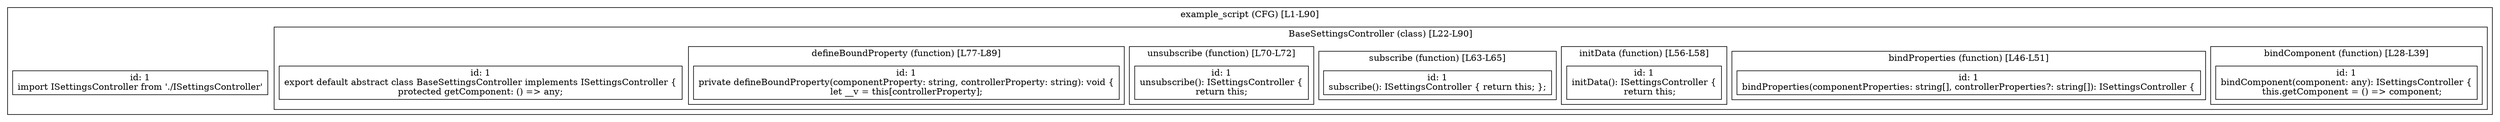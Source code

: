 digraph "99.ts" {
  subgraph "cluster_1" {
    label="example_script (CFG) [L1-L90]";
    node_1_1 [label="id: 1\nimport ISettingsController from './ISettingsController'", shape=box];
  subgraph "cluster_2" {
    label="BaseSettingsController (class) [L22-L90]";
    node_2_1 [label="id: 1\nexport default abstract class BaseSettingsController implements ISettingsController {
protected getComponent: () => any;", shape=box];
  subgraph "cluster_3" {
    label="bindComponent (function) [L28-L39]";
    node_3_1 [label="id: 1\nbindComponent(component: any): ISettingsController {
    this.getComponent = () => component;", shape=box];
  }
  subgraph "cluster_4" {
    label="bindProperties (function) [L46-L51]";
    node_4_1 [label="id: 1\nbindProperties(componentProperties: string[], controllerProperties?: string[]): ISettingsController {", shape=box];
  }
  subgraph "cluster_5" {
    label="initData (function) [L56-L58]";
    node_5_1 [label="id: 1\ninitData(): ISettingsController {
    return this;", shape=box];
  }
  subgraph "cluster_6" {
    label="subscribe (function) [L63-L65]";
    node_6_1 [label="id: 1\nsubscribe(): ISettingsController { return this; };", shape=box];
  }
  subgraph "cluster_7" {
    label="unsubscribe (function) [L70-L72]";
    node_7_1 [label="id: 1\nunsubscribe(): ISettingsController {
return this;", shape=box];
  }
  subgraph "cluster_8" {
    label="defineBoundProperty (function) [L77-L89]";
    node_8_1 [label="id: 1\nprivate defineBoundProperty(componentProperty: string, controllerProperty: string): void {
let __v = this[controllerProperty];", shape=box];
  }
  }
  }
}